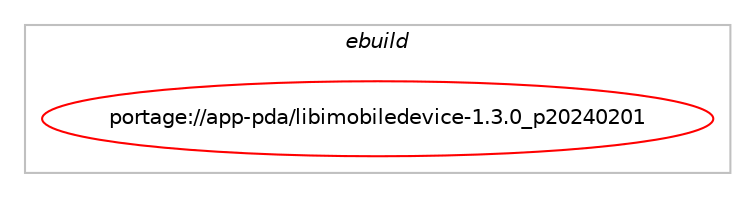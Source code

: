 digraph prolog {

# *************
# Graph options
# *************

newrank=true;
concentrate=true;
compound=true;
graph [rankdir=LR,fontname=Helvetica,fontsize=10,ranksep=1.5];#, ranksep=2.5, nodesep=0.2];
edge  [arrowhead=vee];
node  [fontname=Helvetica,fontsize=10];

# **********
# The ebuild
# **********

subgraph cluster_leftcol {
color=gray;
label=<<i>ebuild</i>>;
id [label="portage://app-pda/libimobiledevice-1.3.0_p20240201", color=red, width=4, href="../app-pda/libimobiledevice-1.3.0_p20240201.svg"];
}

# ****************
# The dependencies
# ****************

subgraph cluster_midcol {
color=gray;
label=<<i>dependencies</i>>;
subgraph cluster_compile {
fillcolor="#eeeeee";
style=filled;
label=<<i>compile</i>>;
# *** BEGIN UNKNOWN DEPENDENCY TYPE (TODO) ***
# id -> equal(use_conditional_group(negative,gnutls,portage://app-pda/libimobiledevice-1.3.0_p20240201,[package_dependency(portage://app-pda/libimobiledevice-1.3.0_p20240201,install,no,dev-libs,openssl,none,[,,],[slot(0),equal],[])]))
# *** END UNKNOWN DEPENDENCY TYPE (TODO) ***

# *** BEGIN UNKNOWN DEPENDENCY TYPE (TODO) ***
# id -> equal(use_conditional_group(positive,gnutls,portage://app-pda/libimobiledevice-1.3.0_p20240201,[package_dependency(portage://app-pda/libimobiledevice-1.3.0_p20240201,install,no,dev-libs,libgcrypt,none,[,,],[slot(0)],[]),package_dependency(portage://app-pda/libimobiledevice-1.3.0_p20240201,install,no,dev-libs,libtasn1,greaterequal,[1.1,,,1.1],[],[]),package_dependency(portage://app-pda/libimobiledevice-1.3.0_p20240201,install,no,net-libs,gnutls,greaterequal,[2.2.0,,,2.2.0],[],[])]))
# *** END UNKNOWN DEPENDENCY TYPE (TODO) ***

# *** BEGIN UNKNOWN DEPENDENCY TYPE (TODO) ***
# id -> equal(use_conditional_group(positive,readline,portage://app-pda/libimobiledevice-1.3.0_p20240201,[package_dependency(portage://app-pda/libimobiledevice-1.3.0_p20240201,install,no,sys-libs,readline,none,[,,],any_same_slot,[])]))
# *** END UNKNOWN DEPENDENCY TYPE (TODO) ***

# *** BEGIN UNKNOWN DEPENDENCY TYPE (TODO) ***
# id -> equal(package_dependency(portage://app-pda/libimobiledevice-1.3.0_p20240201,install,no,app-pda,libimobiledevice-glue,none,[,,],any_same_slot,[]))
# *** END UNKNOWN DEPENDENCY TYPE (TODO) ***

# *** BEGIN UNKNOWN DEPENDENCY TYPE (TODO) ***
# id -> equal(package_dependency(portage://app-pda/libimobiledevice-1.3.0_p20240201,install,no,app-pda,libplist,greaterequal,[2.3,,,2.3],any_same_slot,[]))
# *** END UNKNOWN DEPENDENCY TYPE (TODO) ***

# *** BEGIN UNKNOWN DEPENDENCY TYPE (TODO) ***
# id -> equal(package_dependency(portage://app-pda/libimobiledevice-1.3.0_p20240201,install,no,app-pda,libusbmuxd,greaterequal,[2.0.2,,,2.0.2],any_same_slot,[]))
# *** END UNKNOWN DEPENDENCY TYPE (TODO) ***

}
subgraph cluster_compileandrun {
fillcolor="#eeeeee";
style=filled;
label=<<i>compile and run</i>>;
}
subgraph cluster_run {
fillcolor="#eeeeee";
style=filled;
label=<<i>run</i>>;
# *** BEGIN UNKNOWN DEPENDENCY TYPE (TODO) ***
# id -> equal(use_conditional_group(negative,gnutls,portage://app-pda/libimobiledevice-1.3.0_p20240201,[package_dependency(portage://app-pda/libimobiledevice-1.3.0_p20240201,run,no,dev-libs,openssl,none,[,,],[slot(0),equal],[])]))
# *** END UNKNOWN DEPENDENCY TYPE (TODO) ***

# *** BEGIN UNKNOWN DEPENDENCY TYPE (TODO) ***
# id -> equal(use_conditional_group(positive,gnutls,portage://app-pda/libimobiledevice-1.3.0_p20240201,[package_dependency(portage://app-pda/libimobiledevice-1.3.0_p20240201,run,no,dev-libs,libgcrypt,none,[,,],[slot(0)],[]),package_dependency(portage://app-pda/libimobiledevice-1.3.0_p20240201,run,no,dev-libs,libtasn1,greaterequal,[1.1,,,1.1],[],[]),package_dependency(portage://app-pda/libimobiledevice-1.3.0_p20240201,run,no,net-libs,gnutls,greaterequal,[2.2.0,,,2.2.0],[],[])]))
# *** END UNKNOWN DEPENDENCY TYPE (TODO) ***

# *** BEGIN UNKNOWN DEPENDENCY TYPE (TODO) ***
# id -> equal(use_conditional_group(positive,readline,portage://app-pda/libimobiledevice-1.3.0_p20240201,[package_dependency(portage://app-pda/libimobiledevice-1.3.0_p20240201,run,no,sys-libs,readline,none,[,,],any_same_slot,[])]))
# *** END UNKNOWN DEPENDENCY TYPE (TODO) ***

# *** BEGIN UNKNOWN DEPENDENCY TYPE (TODO) ***
# id -> equal(package_dependency(portage://app-pda/libimobiledevice-1.3.0_p20240201,run,no,app-pda,libimobiledevice-glue,none,[,,],any_same_slot,[]))
# *** END UNKNOWN DEPENDENCY TYPE (TODO) ***

# *** BEGIN UNKNOWN DEPENDENCY TYPE (TODO) ***
# id -> equal(package_dependency(portage://app-pda/libimobiledevice-1.3.0_p20240201,run,no,app-pda,libplist,greaterequal,[2.3,,,2.3],any_same_slot,[]))
# *** END UNKNOWN DEPENDENCY TYPE (TODO) ***

# *** BEGIN UNKNOWN DEPENDENCY TYPE (TODO) ***
# id -> equal(package_dependency(portage://app-pda/libimobiledevice-1.3.0_p20240201,run,no,app-pda,libusbmuxd,greaterequal,[2.0.2,,,2.0.2],any_same_slot,[]))
# *** END UNKNOWN DEPENDENCY TYPE (TODO) ***

}
}

# **************
# The candidates
# **************

subgraph cluster_choices {
rank=same;
color=gray;
label=<<i>candidates</i>>;

}

}
